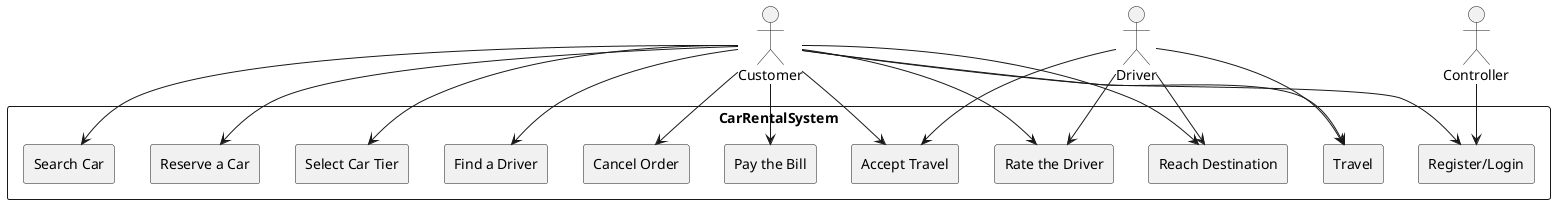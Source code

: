 @startuml

rectangle "CarRentalSystem" {
  rectangle "Register/Login" as UC1
  rectangle "Select Car Tier" as UC2
  rectangle "Reserve a Car" as UC3
  rectangle "Search Car" as UC4
  rectangle "Pay the Bill" as UC5
  rectangle "Cancel Order" as UC6
  rectangle "Find a Driver" as UC7
  rectangle "Accept Travel" as UC8
  rectangle "Travel" as UC9
  rectangle "Reach Destination" as UC10
  rectangle "Rate the Driver" as UC11
}

actor "Customer" as A1
actor "Driver" as A2
actor "Controller" as A3

A1 --> UC1
A1 --> UC2
A1 --> UC3
A1 --> UC4
A1 --> UC5
A1 --> UC6
A1 --> UC7
A1 --> UC8
A1 --> UC9
A1 --> UC10
A1 --> UC11

A2 --> UC8
A2 --> UC9
A2 --> UC10
A2 --> UC11

A3 --> UC1

@enduml